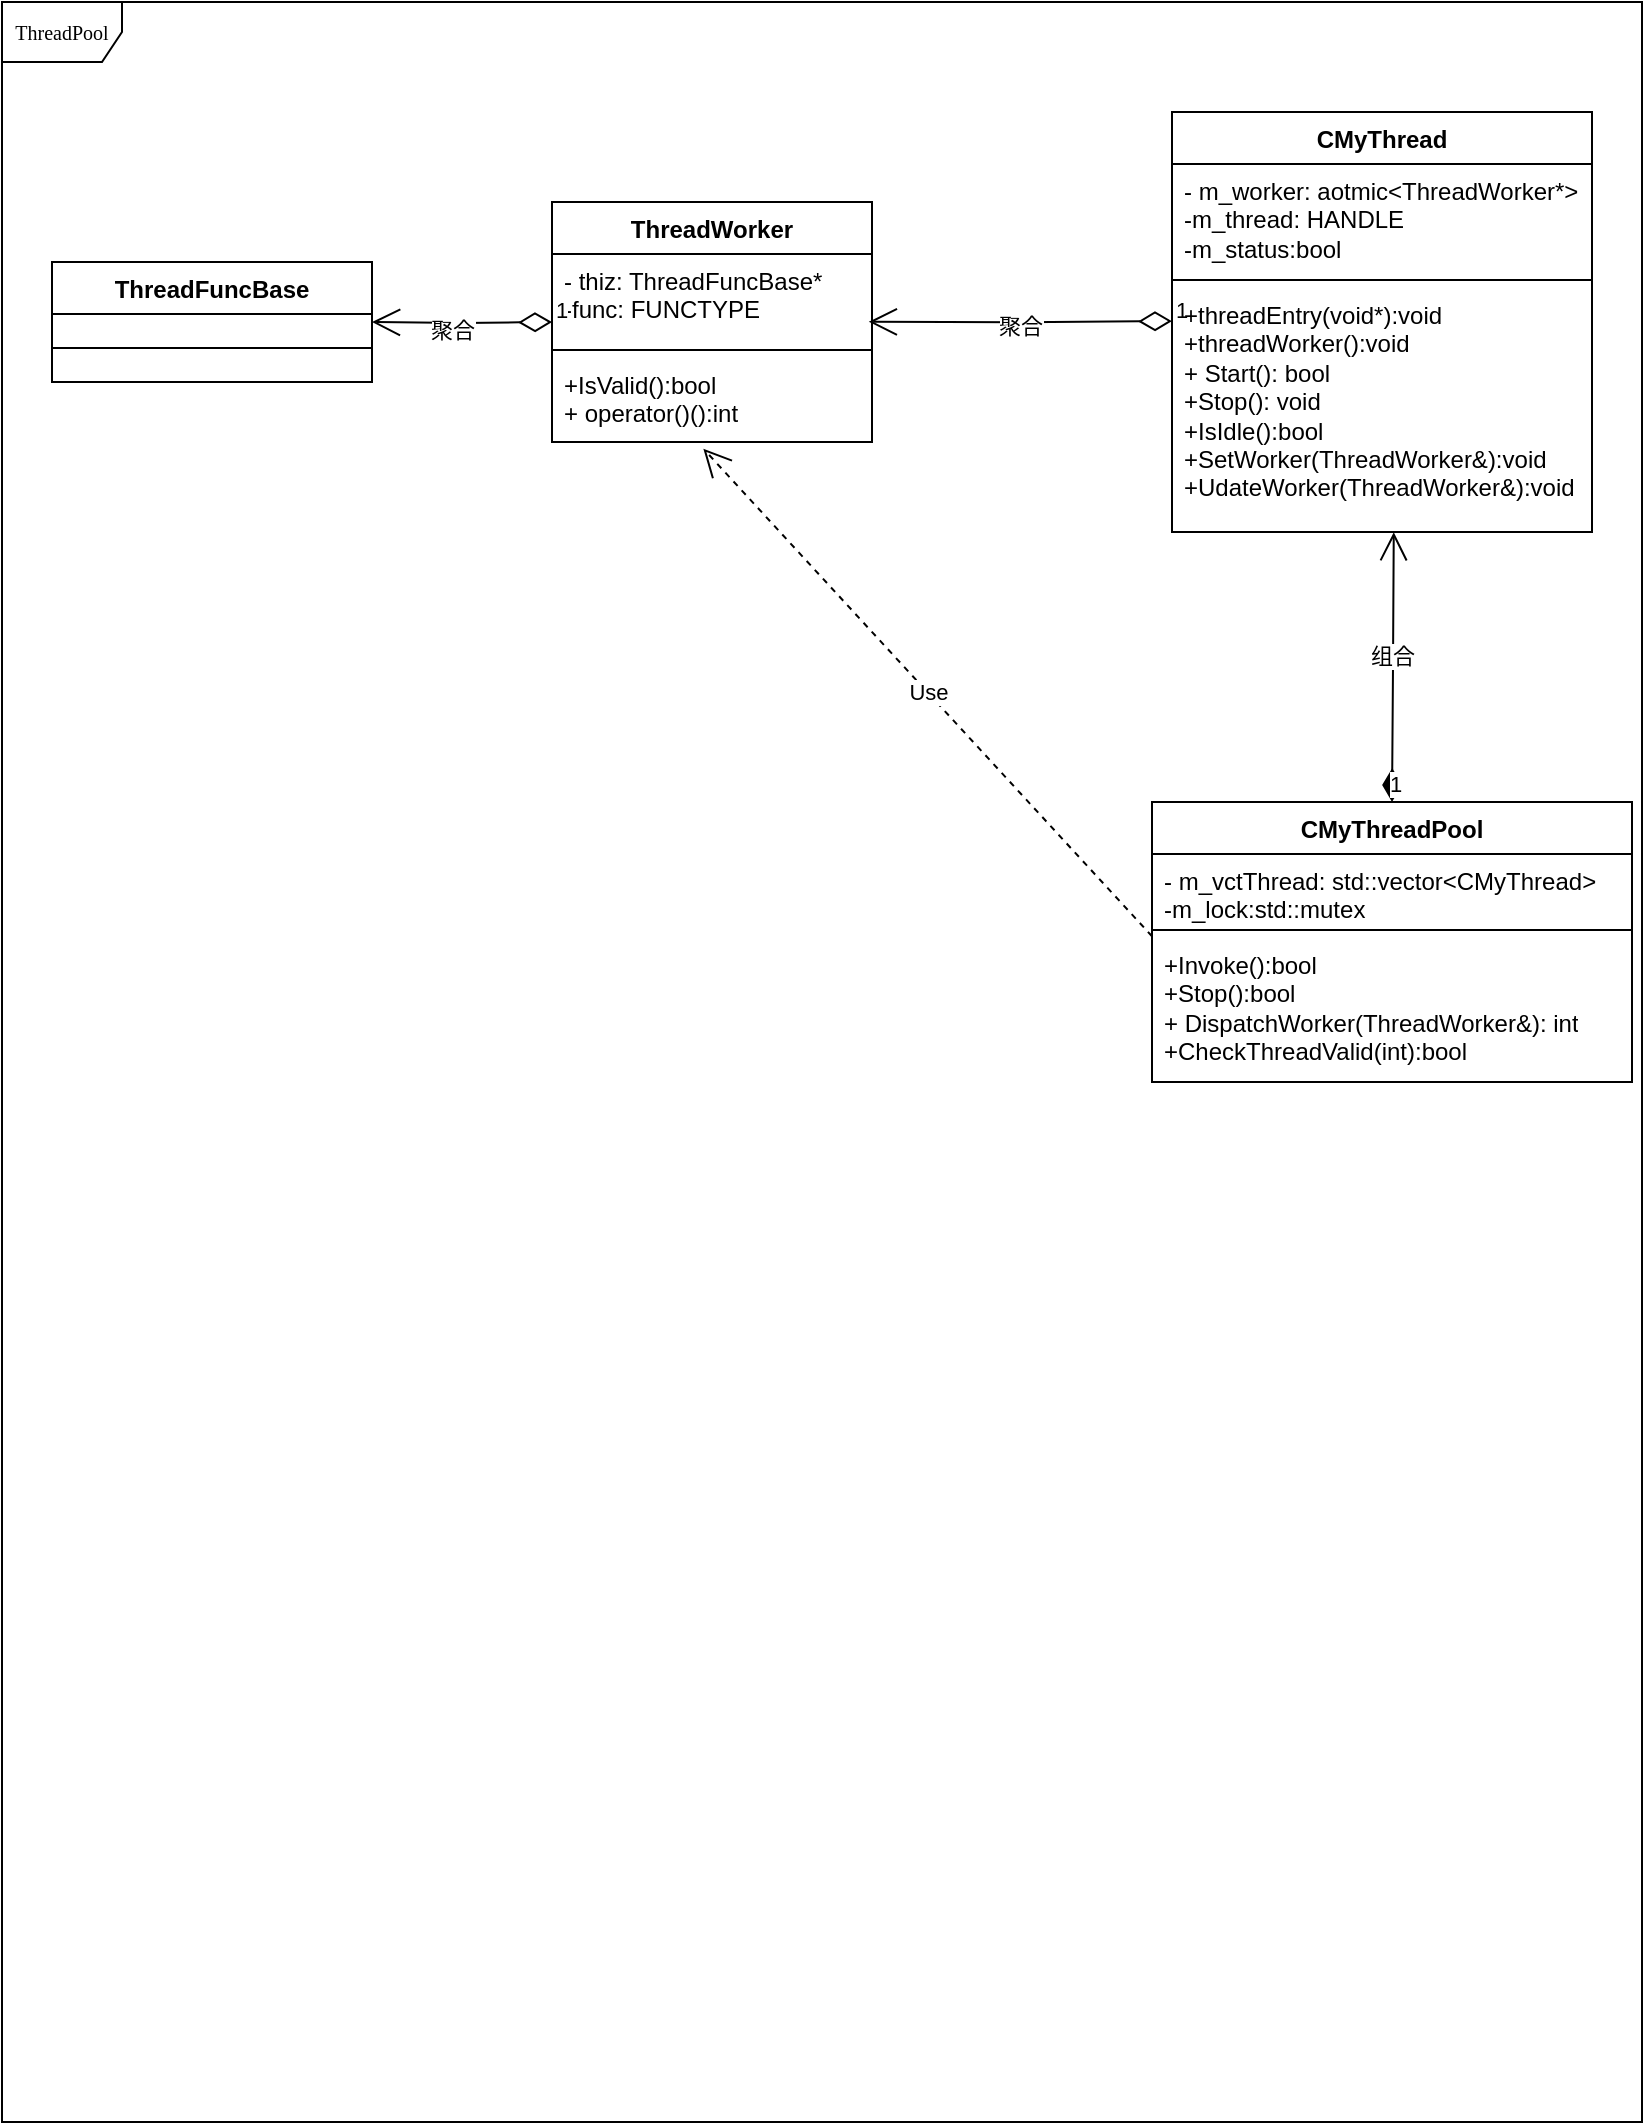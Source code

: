 <mxfile version="24.7.17">
  <diagram name="Page-1" id="c4acf3e9-155e-7222-9cf6-157b1a14988f">
    <mxGraphModel dx="1762" dy="813" grid="1" gridSize="10" guides="1" tooltips="1" connect="1" arrows="1" fold="1" page="1" pageScale="1" pageWidth="850" pageHeight="1100" background="none" math="0" shadow="0">
      <root>
        <mxCell id="0" />
        <mxCell id="1" parent="0" />
        <mxCell id="17acba5748e5396b-1" value="ThreadPool" style="shape=umlFrame;whiteSpace=wrap;html=1;rounded=0;shadow=0;comic=0;labelBackgroundColor=none;strokeWidth=1;fontFamily=Verdana;fontSize=10;align=center;" parent="1" vertex="1">
          <mxGeometry x="15" y="10" width="820" height="1060" as="geometry" />
        </mxCell>
        <mxCell id="tLugK22XfSmltqaL5rb8-1" value="ThreadFuncBase" style="swimlane;fontStyle=1;align=center;verticalAlign=top;childLayout=stackLayout;horizontal=1;startSize=26;horizontalStack=0;resizeParent=1;resizeParentMax=0;resizeLast=0;collapsible=1;marginBottom=0;whiteSpace=wrap;html=1;" vertex="1" parent="1">
          <mxGeometry x="40" y="140" width="160" height="60" as="geometry" />
        </mxCell>
        <mxCell id="tLugK22XfSmltqaL5rb8-3" value="" style="line;strokeWidth=1;fillColor=none;align=left;verticalAlign=middle;spacingTop=-1;spacingLeft=3;spacingRight=3;rotatable=0;labelPosition=right;points=[];portConstraint=eastwest;strokeColor=inherit;" vertex="1" parent="tLugK22XfSmltqaL5rb8-1">
          <mxGeometry y="26" width="160" height="34" as="geometry" />
        </mxCell>
        <mxCell id="tLugK22XfSmltqaL5rb8-5" value="CMyThread" style="swimlane;fontStyle=1;align=center;verticalAlign=top;childLayout=stackLayout;horizontal=1;startSize=26;horizontalStack=0;resizeParent=1;resizeParentMax=0;resizeLast=0;collapsible=1;marginBottom=0;whiteSpace=wrap;html=1;" vertex="1" parent="1">
          <mxGeometry x="600" y="65" width="210" height="210" as="geometry" />
        </mxCell>
        <mxCell id="tLugK22XfSmltqaL5rb8-6" value="- m_worker: aotmic&amp;lt;ThreadWorker*&amp;gt;&lt;div&gt;-m_thread: HANDLE&lt;/div&gt;&lt;div&gt;-m_status:bool&lt;/div&gt;" style="text;strokeColor=none;fillColor=none;align=left;verticalAlign=top;spacingLeft=4;spacingRight=4;overflow=hidden;rotatable=0;points=[[0,0.5],[1,0.5]];portConstraint=eastwest;whiteSpace=wrap;html=1;" vertex="1" parent="tLugK22XfSmltqaL5rb8-5">
          <mxGeometry y="26" width="210" height="54" as="geometry" />
        </mxCell>
        <mxCell id="tLugK22XfSmltqaL5rb8-7" value="" style="line;strokeWidth=1;fillColor=none;align=left;verticalAlign=middle;spacingTop=-1;spacingLeft=3;spacingRight=3;rotatable=0;labelPosition=right;points=[];portConstraint=eastwest;strokeColor=inherit;" vertex="1" parent="tLugK22XfSmltqaL5rb8-5">
          <mxGeometry y="80" width="210" height="8" as="geometry" />
        </mxCell>
        <mxCell id="tLugK22XfSmltqaL5rb8-23" value="1" style="endArrow=open;html=1;endSize=12;startArrow=diamondThin;startSize=14;startFill=0;edgeStyle=orthogonalEdgeStyle;align=left;verticalAlign=bottom;rounded=0;entryX=0.99;entryY=0.77;entryDx=0;entryDy=0;entryPerimeter=0;" edge="1" parent="tLugK22XfSmltqaL5rb8-5" target="tLugK22XfSmltqaL5rb8-11">
          <mxGeometry x="-1" y="3" relative="1" as="geometry">
            <mxPoint y="104.57" as="sourcePoint" />
            <mxPoint x="160" y="104.57" as="targetPoint" />
          </mxGeometry>
        </mxCell>
        <mxCell id="tLugK22XfSmltqaL5rb8-28" value="聚合" style="edgeLabel;html=1;align=center;verticalAlign=middle;resizable=0;points=[];" vertex="1" connectable="0" parent="tLugK22XfSmltqaL5rb8-23">
          <mxGeometry x="0.006" y="2" relative="1" as="geometry">
            <mxPoint as="offset" />
          </mxGeometry>
        </mxCell>
        <mxCell id="tLugK22XfSmltqaL5rb8-8" value="&lt;div&gt;+threadEntry(void*):void&lt;/div&gt;&lt;div&gt;+threadWorker():void&lt;/div&gt;+ Start(): bool&lt;div&gt;+Stop(): void&lt;/div&gt;&lt;div&gt;+IsIdle():bool&lt;/div&gt;&lt;div&gt;+SetWorker(ThreadWorker&amp;amp;):void&lt;/div&gt;&lt;div&gt;+UdateWorker(ThreadWorker&amp;amp;):void&lt;/div&gt;" style="text;strokeColor=none;fillColor=none;align=left;verticalAlign=top;spacingLeft=4;spacingRight=4;overflow=hidden;rotatable=0;points=[[0,0.5],[1,0.5]];portConstraint=eastwest;whiteSpace=wrap;html=1;" vertex="1" parent="tLugK22XfSmltqaL5rb8-5">
          <mxGeometry y="88" width="210" height="122" as="geometry" />
        </mxCell>
        <mxCell id="tLugK22XfSmltqaL5rb8-10" value="ThreadWorker" style="swimlane;fontStyle=1;align=center;verticalAlign=top;childLayout=stackLayout;horizontal=1;startSize=26;horizontalStack=0;resizeParent=1;resizeParentMax=0;resizeLast=0;collapsible=1;marginBottom=0;whiteSpace=wrap;html=1;" vertex="1" parent="1">
          <mxGeometry x="290" y="110" width="160" height="120" as="geometry" />
        </mxCell>
        <mxCell id="tLugK22XfSmltqaL5rb8-11" value="- thiz: ThreadFuncBase*&lt;div&gt;-func:&amp;nbsp;FUNCTYPE&lt;/div&gt;" style="text;strokeColor=none;fillColor=none;align=left;verticalAlign=top;spacingLeft=4;spacingRight=4;overflow=hidden;rotatable=0;points=[[0,0.5],[1,0.5]];portConstraint=eastwest;whiteSpace=wrap;html=1;" vertex="1" parent="tLugK22XfSmltqaL5rb8-10">
          <mxGeometry y="26" width="160" height="44" as="geometry" />
        </mxCell>
        <mxCell id="tLugK22XfSmltqaL5rb8-21" value="1" style="endArrow=open;html=1;endSize=12;startArrow=diamondThin;startSize=14;startFill=0;edgeStyle=orthogonalEdgeStyle;align=left;verticalAlign=bottom;rounded=0;entryX=1;entryY=0.5;entryDx=0;entryDy=0;" edge="1" parent="tLugK22XfSmltqaL5rb8-10" target="tLugK22XfSmltqaL5rb8-1">
          <mxGeometry x="-1" y="3" relative="1" as="geometry">
            <mxPoint y="60" as="sourcePoint" />
            <mxPoint x="160" y="60" as="targetPoint" />
          </mxGeometry>
        </mxCell>
        <mxCell id="tLugK22XfSmltqaL5rb8-27" value="聚合" style="edgeLabel;html=1;align=center;verticalAlign=middle;resizable=0;points=[];" vertex="1" connectable="0" parent="tLugK22XfSmltqaL5rb8-21">
          <mxGeometry x="0.123" y="4" relative="1" as="geometry">
            <mxPoint as="offset" />
          </mxGeometry>
        </mxCell>
        <mxCell id="tLugK22XfSmltqaL5rb8-12" value="" style="line;strokeWidth=1;fillColor=none;align=left;verticalAlign=middle;spacingTop=-1;spacingLeft=3;spacingRight=3;rotatable=0;labelPosition=right;points=[];portConstraint=eastwest;strokeColor=inherit;" vertex="1" parent="tLugK22XfSmltqaL5rb8-10">
          <mxGeometry y="70" width="160" height="8" as="geometry" />
        </mxCell>
        <mxCell id="tLugK22XfSmltqaL5rb8-13" value="&lt;div&gt;+IsValid():bool&amp;nbsp;&lt;/div&gt;+ operator()():int" style="text;strokeColor=none;fillColor=none;align=left;verticalAlign=top;spacingLeft=4;spacingRight=4;overflow=hidden;rotatable=0;points=[[0,0.5],[1,0.5]];portConstraint=eastwest;whiteSpace=wrap;html=1;" vertex="1" parent="tLugK22XfSmltqaL5rb8-10">
          <mxGeometry y="78" width="160" height="42" as="geometry" />
        </mxCell>
        <mxCell id="tLugK22XfSmltqaL5rb8-14" value="CMyThreadPool" style="swimlane;fontStyle=1;align=center;verticalAlign=top;childLayout=stackLayout;horizontal=1;startSize=26;horizontalStack=0;resizeParent=1;resizeParentMax=0;resizeLast=0;collapsible=1;marginBottom=0;whiteSpace=wrap;html=1;" vertex="1" parent="1">
          <mxGeometry x="590" y="410" width="240" height="140" as="geometry" />
        </mxCell>
        <mxCell id="tLugK22XfSmltqaL5rb8-15" value="- m_vctThread: std::vector&amp;lt;CMyThread&amp;gt;&lt;div&gt;-m_lock:std::mutex&lt;/div&gt;" style="text;strokeColor=none;fillColor=none;align=left;verticalAlign=top;spacingLeft=4;spacingRight=4;overflow=hidden;rotatable=0;points=[[0,0.5],[1,0.5]];portConstraint=eastwest;whiteSpace=wrap;html=1;" vertex="1" parent="tLugK22XfSmltqaL5rb8-14">
          <mxGeometry y="26" width="240" height="34" as="geometry" />
        </mxCell>
        <mxCell id="tLugK22XfSmltqaL5rb8-16" value="" style="line;strokeWidth=1;fillColor=none;align=left;verticalAlign=middle;spacingTop=-1;spacingLeft=3;spacingRight=3;rotatable=0;labelPosition=right;points=[];portConstraint=eastwest;strokeColor=inherit;" vertex="1" parent="tLugK22XfSmltqaL5rb8-14">
          <mxGeometry y="60" width="240" height="8" as="geometry" />
        </mxCell>
        <mxCell id="tLugK22XfSmltqaL5rb8-26" value="Use" style="endArrow=open;endSize=12;dashed=1;html=1;rounded=0;entryX=0.473;entryY=1.08;entryDx=0;entryDy=0;entryPerimeter=0;" edge="1" parent="tLugK22XfSmltqaL5rb8-14" target="tLugK22XfSmltqaL5rb8-13">
          <mxGeometry width="160" relative="1" as="geometry">
            <mxPoint y="67.13" as="sourcePoint" />
            <mxPoint x="160" y="67.13" as="targetPoint" />
          </mxGeometry>
        </mxCell>
        <mxCell id="tLugK22XfSmltqaL5rb8-17" value="&lt;div&gt;+Invoke():bool&lt;/div&gt;&lt;div&gt;+Stop():bool&lt;/div&gt;+ DispatchWorker(ThreadWorker&amp;amp;): int&lt;div&gt;+CheckThreadValid(int):bool&lt;/div&gt;" style="text;strokeColor=none;fillColor=none;align=left;verticalAlign=top;spacingLeft=4;spacingRight=4;overflow=hidden;rotatable=0;points=[[0,0.5],[1,0.5]];portConstraint=eastwest;whiteSpace=wrap;html=1;" vertex="1" parent="tLugK22XfSmltqaL5rb8-14">
          <mxGeometry y="68" width="240" height="72" as="geometry" />
        </mxCell>
        <mxCell id="tLugK22XfSmltqaL5rb8-24" value="1" style="endArrow=open;html=1;endSize=12;startArrow=diamondThin;startSize=14;startFill=1;edgeStyle=orthogonalEdgeStyle;align=left;verticalAlign=bottom;rounded=0;entryX=0.528;entryY=1.001;entryDx=0;entryDy=0;entryPerimeter=0;" edge="1" parent="1" target="tLugK22XfSmltqaL5rb8-8">
          <mxGeometry x="-1" y="3" relative="1" as="geometry">
            <mxPoint x="710" y="410" as="sourcePoint" />
            <mxPoint x="870" y="410" as="targetPoint" />
          </mxGeometry>
        </mxCell>
        <mxCell id="tLugK22XfSmltqaL5rb8-29" value="组合" style="edgeLabel;html=1;align=center;verticalAlign=middle;resizable=0;points=[];" vertex="1" connectable="0" parent="tLugK22XfSmltqaL5rb8-24">
          <mxGeometry x="0.089" y="1" relative="1" as="geometry">
            <mxPoint as="offset" />
          </mxGeometry>
        </mxCell>
      </root>
    </mxGraphModel>
  </diagram>
</mxfile>
